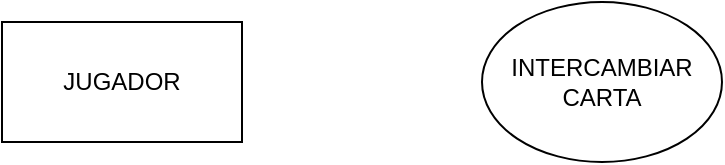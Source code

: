 <mxfile version="21.7.1" type="github">
  <diagram name="Page-1" id="52a04d89-c75d-2922-d76d-85b35f80e030">
    <mxGraphModel dx="1064" dy="439" grid="1" gridSize="10" guides="1" tooltips="1" connect="1" arrows="1" fold="1" page="1" pageScale="1" pageWidth="1100" pageHeight="850" background="none" math="0" shadow="0">
      <root>
        <mxCell id="0" />
        <mxCell id="1" parent="0" />
        <mxCell id="QP6daZmLAMBQabIcVNKT-1" value="JUGADOR" style="rounded=0;whiteSpace=wrap;html=1;" vertex="1" parent="1">
          <mxGeometry x="80" y="120" width="120" height="60" as="geometry" />
        </mxCell>
        <mxCell id="QP6daZmLAMBQabIcVNKT-2" value="&lt;div&gt;INTERCAMBIAR&lt;/div&gt;&lt;div&gt;CARTA&lt;br&gt;&lt;/div&gt;" style="ellipse;whiteSpace=wrap;html=1;" vertex="1" parent="1">
          <mxGeometry x="320" y="110" width="120" height="80" as="geometry" />
        </mxCell>
      </root>
    </mxGraphModel>
  </diagram>
</mxfile>
